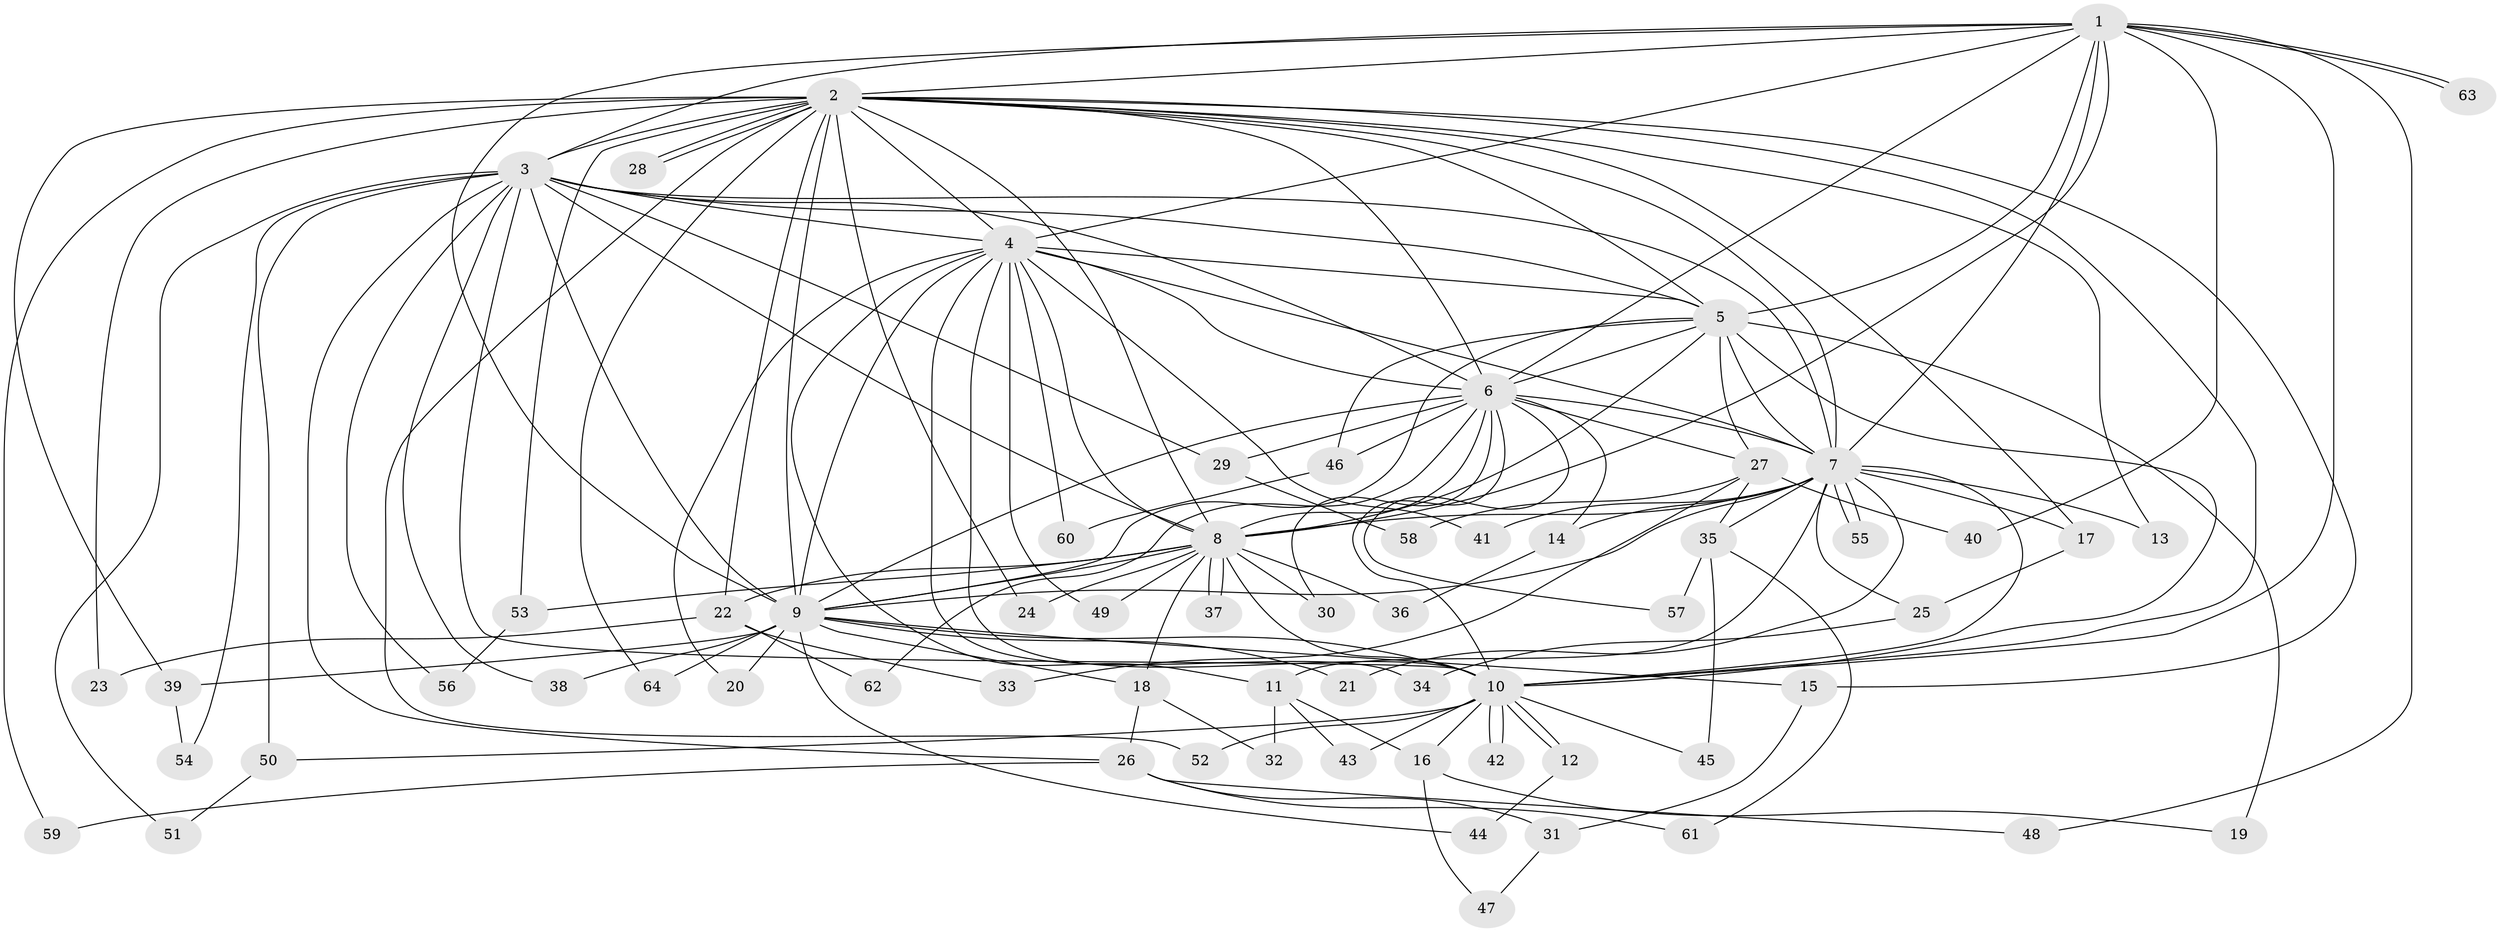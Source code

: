 // coarse degree distribution, {1: 0.6842105263157895, 2: 0.15789473684210525, 9: 0.05263157894736842, 4: 0.05263157894736842, 12: 0.05263157894736842}
// Generated by graph-tools (version 1.1) at 2025/48/03/04/25 21:48:00]
// undirected, 64 vertices, 153 edges
graph export_dot {
graph [start="1"]
  node [color=gray90,style=filled];
  1;
  2;
  3;
  4;
  5;
  6;
  7;
  8;
  9;
  10;
  11;
  12;
  13;
  14;
  15;
  16;
  17;
  18;
  19;
  20;
  21;
  22;
  23;
  24;
  25;
  26;
  27;
  28;
  29;
  30;
  31;
  32;
  33;
  34;
  35;
  36;
  37;
  38;
  39;
  40;
  41;
  42;
  43;
  44;
  45;
  46;
  47;
  48;
  49;
  50;
  51;
  52;
  53;
  54;
  55;
  56;
  57;
  58;
  59;
  60;
  61;
  62;
  63;
  64;
  1 -- 2;
  1 -- 3;
  1 -- 4;
  1 -- 5;
  1 -- 6;
  1 -- 7;
  1 -- 8;
  1 -- 9;
  1 -- 10;
  1 -- 40;
  1 -- 48;
  1 -- 63;
  1 -- 63;
  2 -- 3;
  2 -- 4;
  2 -- 5;
  2 -- 6;
  2 -- 7;
  2 -- 8;
  2 -- 9;
  2 -- 10;
  2 -- 13;
  2 -- 15;
  2 -- 17;
  2 -- 22;
  2 -- 23;
  2 -- 24;
  2 -- 28;
  2 -- 28;
  2 -- 39;
  2 -- 52;
  2 -- 53;
  2 -- 59;
  2 -- 64;
  3 -- 4;
  3 -- 5;
  3 -- 6;
  3 -- 7;
  3 -- 8;
  3 -- 9;
  3 -- 10;
  3 -- 26;
  3 -- 29;
  3 -- 38;
  3 -- 50;
  3 -- 51;
  3 -- 54;
  3 -- 56;
  4 -- 5;
  4 -- 6;
  4 -- 7;
  4 -- 8;
  4 -- 9;
  4 -- 10;
  4 -- 11;
  4 -- 20;
  4 -- 34;
  4 -- 41;
  4 -- 49;
  4 -- 60;
  5 -- 6;
  5 -- 7;
  5 -- 8;
  5 -- 9;
  5 -- 10;
  5 -- 19;
  5 -- 27;
  5 -- 46;
  6 -- 7;
  6 -- 8;
  6 -- 9;
  6 -- 10;
  6 -- 14;
  6 -- 27;
  6 -- 29;
  6 -- 30;
  6 -- 46;
  6 -- 57;
  6 -- 62;
  7 -- 8;
  7 -- 9;
  7 -- 10;
  7 -- 11;
  7 -- 13;
  7 -- 14;
  7 -- 17;
  7 -- 21;
  7 -- 25;
  7 -- 35;
  7 -- 41;
  7 -- 55;
  7 -- 55;
  8 -- 9;
  8 -- 10;
  8 -- 18;
  8 -- 22;
  8 -- 24;
  8 -- 30;
  8 -- 36;
  8 -- 37;
  8 -- 37;
  8 -- 49;
  8 -- 53;
  9 -- 10;
  9 -- 15;
  9 -- 18;
  9 -- 20;
  9 -- 21;
  9 -- 38;
  9 -- 39;
  9 -- 44;
  9 -- 64;
  10 -- 12;
  10 -- 12;
  10 -- 16;
  10 -- 42;
  10 -- 42;
  10 -- 43;
  10 -- 45;
  10 -- 50;
  10 -- 52;
  11 -- 16;
  11 -- 32;
  11 -- 43;
  12 -- 44;
  14 -- 36;
  15 -- 31;
  16 -- 19;
  16 -- 47;
  17 -- 25;
  18 -- 26;
  18 -- 32;
  22 -- 23;
  22 -- 33;
  22 -- 62;
  25 -- 34;
  26 -- 31;
  26 -- 48;
  26 -- 59;
  26 -- 61;
  27 -- 33;
  27 -- 35;
  27 -- 40;
  27 -- 58;
  29 -- 58;
  31 -- 47;
  35 -- 45;
  35 -- 57;
  35 -- 61;
  39 -- 54;
  46 -- 60;
  50 -- 51;
  53 -- 56;
}
